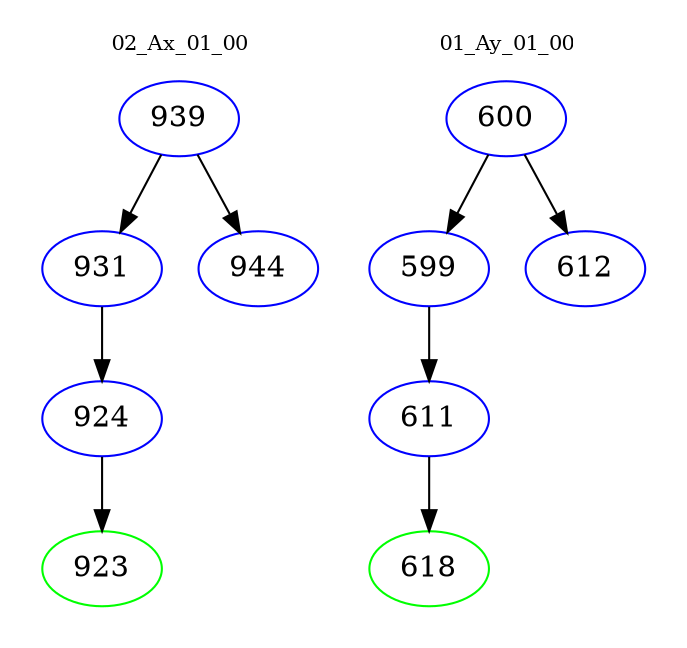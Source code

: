 digraph{
subgraph cluster_0 {
color = white
label = "02_Ax_01_00";
fontsize=10;
T0_939 [label="939", color="blue"]
T0_939 -> T0_931 [color="black"]
T0_931 [label="931", color="blue"]
T0_931 -> T0_924 [color="black"]
T0_924 [label="924", color="blue"]
T0_924 -> T0_923 [color="black"]
T0_923 [label="923", color="green"]
T0_939 -> T0_944 [color="black"]
T0_944 [label="944", color="blue"]
}
subgraph cluster_1 {
color = white
label = "01_Ay_01_00";
fontsize=10;
T1_600 [label="600", color="blue"]
T1_600 -> T1_599 [color="black"]
T1_599 [label="599", color="blue"]
T1_599 -> T1_611 [color="black"]
T1_611 [label="611", color="blue"]
T1_611 -> T1_618 [color="black"]
T1_618 [label="618", color="green"]
T1_600 -> T1_612 [color="black"]
T1_612 [label="612", color="blue"]
}
}

